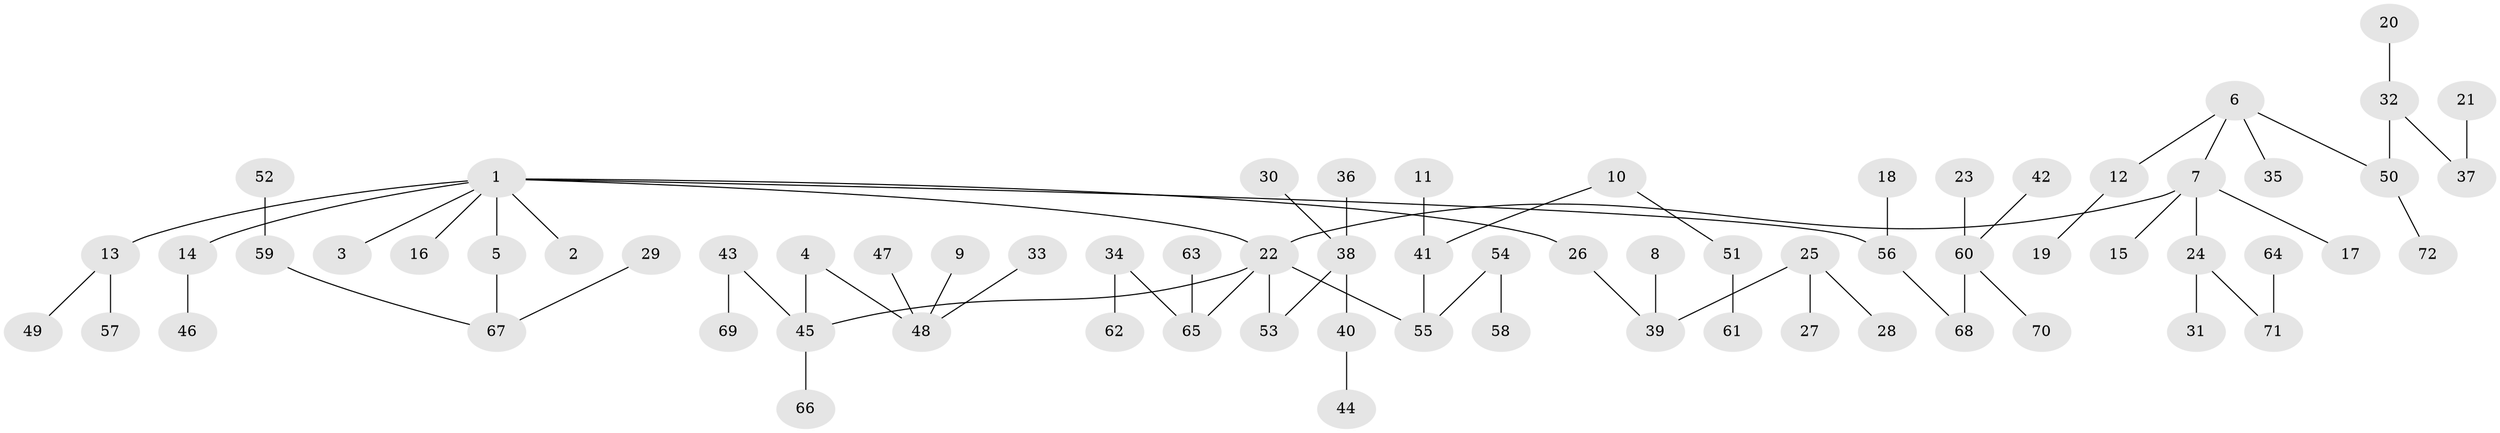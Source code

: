 // original degree distribution, {6: 0.006944444444444444, 7: 0.006944444444444444, 3: 0.14583333333333334, 4: 0.06944444444444445, 2: 0.2708333333333333, 5: 0.034722222222222224, 1: 0.4652777777777778}
// Generated by graph-tools (version 1.1) at 2025/50/03/09/25 03:50:20]
// undirected, 72 vertices, 71 edges
graph export_dot {
graph [start="1"]
  node [color=gray90,style=filled];
  1;
  2;
  3;
  4;
  5;
  6;
  7;
  8;
  9;
  10;
  11;
  12;
  13;
  14;
  15;
  16;
  17;
  18;
  19;
  20;
  21;
  22;
  23;
  24;
  25;
  26;
  27;
  28;
  29;
  30;
  31;
  32;
  33;
  34;
  35;
  36;
  37;
  38;
  39;
  40;
  41;
  42;
  43;
  44;
  45;
  46;
  47;
  48;
  49;
  50;
  51;
  52;
  53;
  54;
  55;
  56;
  57;
  58;
  59;
  60;
  61;
  62;
  63;
  64;
  65;
  66;
  67;
  68;
  69;
  70;
  71;
  72;
  1 -- 2 [weight=1.0];
  1 -- 3 [weight=1.0];
  1 -- 5 [weight=1.0];
  1 -- 13 [weight=1.0];
  1 -- 14 [weight=1.0];
  1 -- 16 [weight=1.0];
  1 -- 22 [weight=1.0];
  1 -- 26 [weight=1.0];
  1 -- 56 [weight=1.0];
  4 -- 45 [weight=1.0];
  4 -- 48 [weight=1.0];
  5 -- 67 [weight=1.0];
  6 -- 7 [weight=1.0];
  6 -- 12 [weight=1.0];
  6 -- 35 [weight=1.0];
  6 -- 50 [weight=1.0];
  7 -- 15 [weight=1.0];
  7 -- 17 [weight=1.0];
  7 -- 22 [weight=1.0];
  7 -- 24 [weight=1.0];
  8 -- 39 [weight=1.0];
  9 -- 48 [weight=1.0];
  10 -- 41 [weight=1.0];
  10 -- 51 [weight=1.0];
  11 -- 41 [weight=1.0];
  12 -- 19 [weight=1.0];
  13 -- 49 [weight=1.0];
  13 -- 57 [weight=1.0];
  14 -- 46 [weight=1.0];
  18 -- 56 [weight=1.0];
  20 -- 32 [weight=1.0];
  21 -- 37 [weight=1.0];
  22 -- 45 [weight=1.0];
  22 -- 53 [weight=1.0];
  22 -- 55 [weight=1.0];
  22 -- 65 [weight=1.0];
  23 -- 60 [weight=1.0];
  24 -- 31 [weight=1.0];
  24 -- 71 [weight=1.0];
  25 -- 27 [weight=1.0];
  25 -- 28 [weight=1.0];
  25 -- 39 [weight=1.0];
  26 -- 39 [weight=1.0];
  29 -- 67 [weight=1.0];
  30 -- 38 [weight=1.0];
  32 -- 37 [weight=1.0];
  32 -- 50 [weight=1.0];
  33 -- 48 [weight=1.0];
  34 -- 62 [weight=1.0];
  34 -- 65 [weight=1.0];
  36 -- 38 [weight=1.0];
  38 -- 40 [weight=1.0];
  38 -- 53 [weight=1.0];
  40 -- 44 [weight=1.0];
  41 -- 55 [weight=1.0];
  42 -- 60 [weight=1.0];
  43 -- 45 [weight=1.0];
  43 -- 69 [weight=1.0];
  45 -- 66 [weight=1.0];
  47 -- 48 [weight=1.0];
  50 -- 72 [weight=1.0];
  51 -- 61 [weight=1.0];
  52 -- 59 [weight=1.0];
  54 -- 55 [weight=1.0];
  54 -- 58 [weight=1.0];
  56 -- 68 [weight=1.0];
  59 -- 67 [weight=1.0];
  60 -- 68 [weight=1.0];
  60 -- 70 [weight=1.0];
  63 -- 65 [weight=1.0];
  64 -- 71 [weight=1.0];
}
